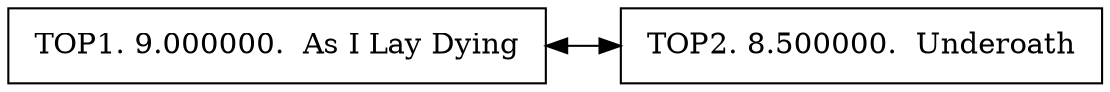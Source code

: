 digraph R { 
rankdir = LR;node [shape=rectangle, height=0.5, width=0.5];
graph[ nodesep = 0.5];
node0 [label = " TOP1. 9.000000.  As I Lay Dying " ];
node1 [label = " TOP2. 8.500000.  Underoath " ];
 node0 -> node1 [dir=both];}
